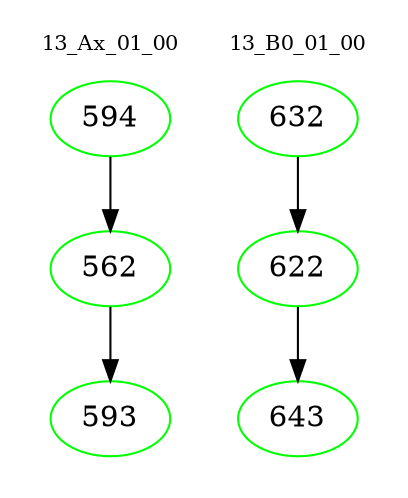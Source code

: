digraph{
subgraph cluster_0 {
color = white
label = "13_Ax_01_00";
fontsize=10;
T0_594 [label="594", color="green"]
T0_594 -> T0_562 [color="black"]
T0_562 [label="562", color="green"]
T0_562 -> T0_593 [color="black"]
T0_593 [label="593", color="green"]
}
subgraph cluster_1 {
color = white
label = "13_B0_01_00";
fontsize=10;
T1_632 [label="632", color="green"]
T1_632 -> T1_622 [color="black"]
T1_622 [label="622", color="green"]
T1_622 -> T1_643 [color="black"]
T1_643 [label="643", color="green"]
}
}
